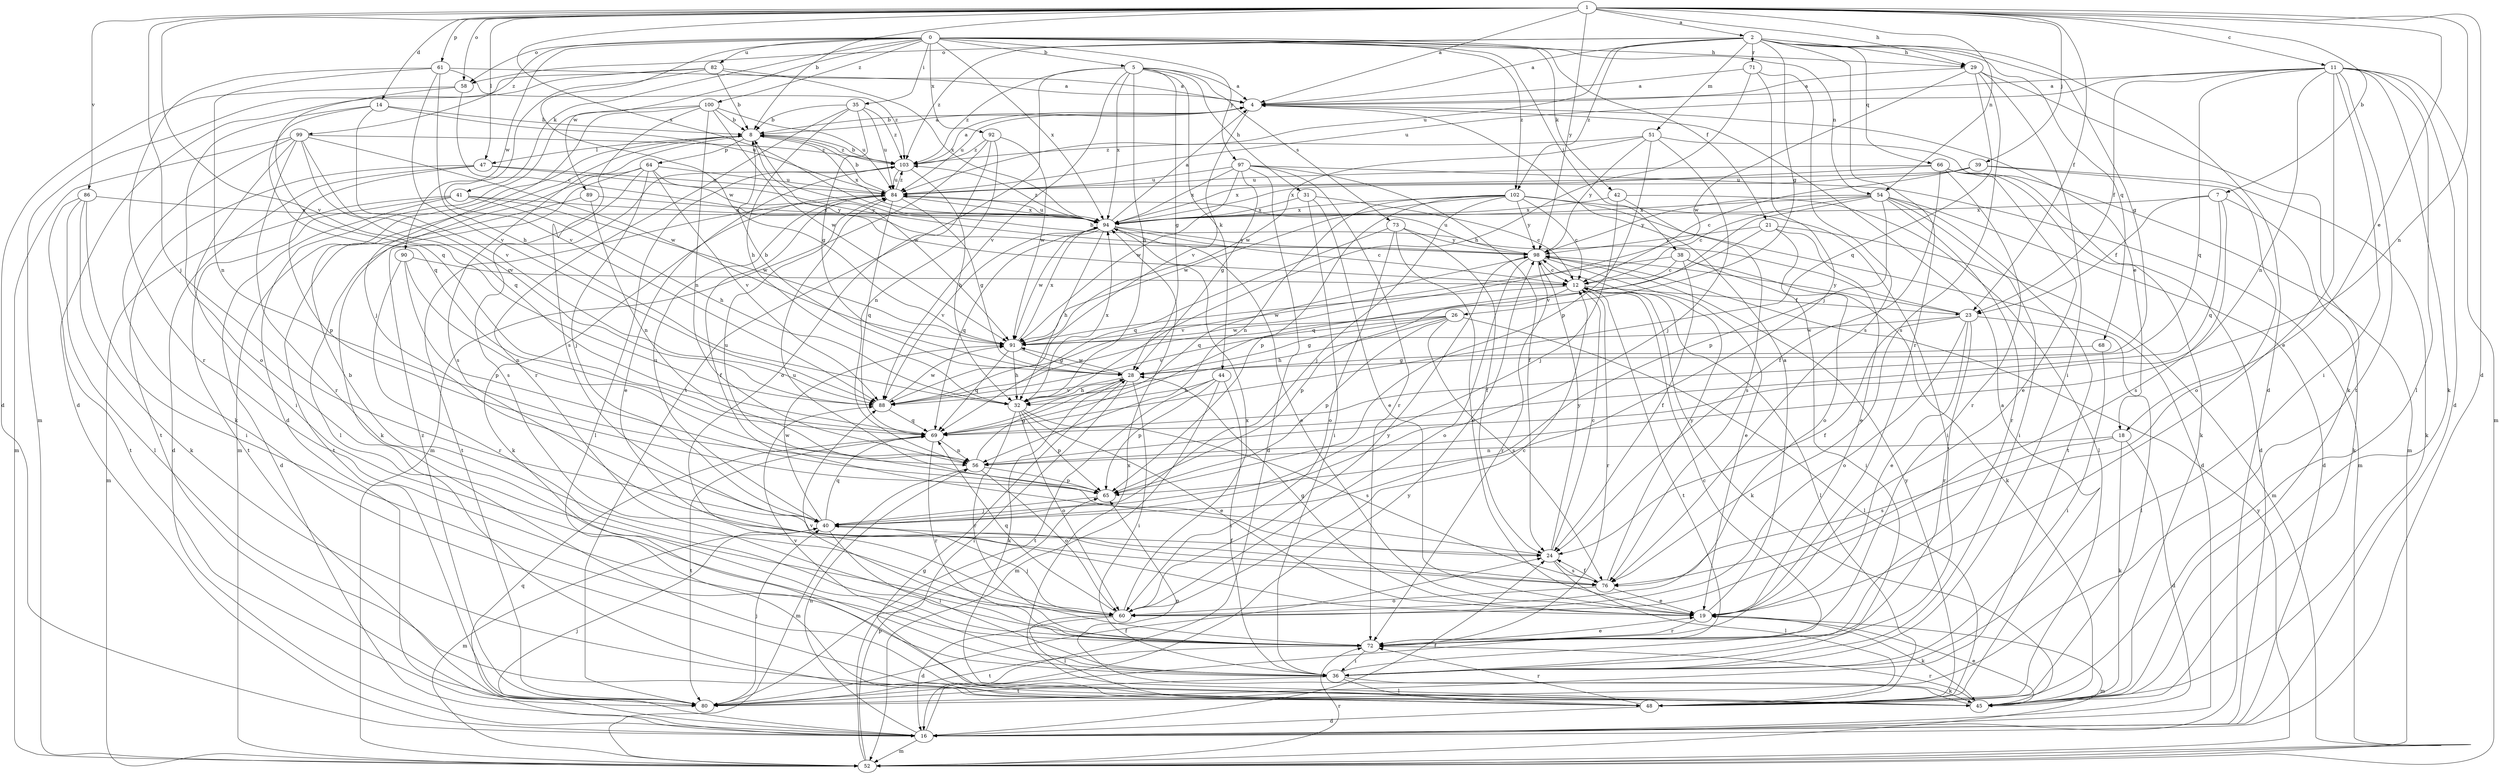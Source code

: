 strict digraph  {
0;
1;
2;
4;
5;
7;
8;
11;
12;
14;
16;
18;
19;
21;
23;
24;
26;
28;
29;
31;
32;
35;
36;
38;
39;
40;
41;
42;
44;
45;
47;
48;
51;
52;
54;
56;
58;
60;
61;
64;
65;
66;
68;
69;
71;
72;
73;
76;
80;
82;
84;
86;
88;
89;
90;
91;
92;
94;
97;
98;
99;
100;
102;
103;
0 -> 5  [label=b];
0 -> 21  [label=f];
0 -> 29  [label=h];
0 -> 35  [label=i];
0 -> 38  [label=j];
0 -> 41  [label=k];
0 -> 42  [label=k];
0 -> 54  [label=n];
0 -> 58  [label=o];
0 -> 82  [label=u];
0 -> 89  [label=w];
0 -> 90  [label=w];
0 -> 91  [label=w];
0 -> 92  [label=x];
0 -> 94  [label=x];
0 -> 97  [label=y];
0 -> 99  [label=z];
0 -> 100  [label=z];
0 -> 102  [label=z];
1 -> 2  [label=a];
1 -> 4  [label=a];
1 -> 7  [label=b];
1 -> 8  [label=b];
1 -> 11  [label=c];
1 -> 14  [label=d];
1 -> 16  [label=d];
1 -> 18  [label=e];
1 -> 23  [label=f];
1 -> 29  [label=h];
1 -> 39  [label=j];
1 -> 40  [label=j];
1 -> 47  [label=l];
1 -> 54  [label=n];
1 -> 56  [label=n];
1 -> 58  [label=o];
1 -> 61  [label=p];
1 -> 86  [label=v];
1 -> 88  [label=v];
1 -> 94  [label=x];
1 -> 98  [label=y];
2 -> 4  [label=a];
2 -> 16  [label=d];
2 -> 26  [label=g];
2 -> 28  [label=g];
2 -> 29  [label=h];
2 -> 51  [label=m];
2 -> 58  [label=o];
2 -> 66  [label=q];
2 -> 68  [label=q];
2 -> 71  [label=r];
2 -> 72  [label=r];
2 -> 84  [label=u];
2 -> 102  [label=z];
2 -> 103  [label=z];
4 -> 8  [label=b];
4 -> 18  [label=e];
4 -> 84  [label=u];
4 -> 88  [label=v];
5 -> 4  [label=a];
5 -> 28  [label=g];
5 -> 31  [label=h];
5 -> 32  [label=h];
5 -> 44  [label=k];
5 -> 73  [label=s];
5 -> 80  [label=t];
5 -> 88  [label=v];
5 -> 94  [label=x];
5 -> 103  [label=z];
7 -> 23  [label=f];
7 -> 45  [label=k];
7 -> 69  [label=q];
7 -> 76  [label=s];
7 -> 94  [label=x];
8 -> 4  [label=a];
8 -> 47  [label=l];
8 -> 52  [label=m];
8 -> 64  [label=p];
8 -> 76  [label=s];
8 -> 91  [label=w];
8 -> 94  [label=x];
8 -> 103  [label=z];
11 -> 4  [label=a];
11 -> 16  [label=d];
11 -> 19  [label=e];
11 -> 23  [label=f];
11 -> 36  [label=i];
11 -> 45  [label=k];
11 -> 48  [label=l];
11 -> 52  [label=m];
11 -> 56  [label=n];
11 -> 69  [label=q];
11 -> 80  [label=t];
11 -> 84  [label=u];
12 -> 23  [label=f];
12 -> 45  [label=k];
12 -> 48  [label=l];
12 -> 65  [label=p];
12 -> 72  [label=r];
12 -> 80  [label=t];
12 -> 91  [label=w];
14 -> 8  [label=b];
14 -> 60  [label=o];
14 -> 69  [label=q];
14 -> 84  [label=u];
14 -> 88  [label=v];
16 -> 24  [label=f];
16 -> 40  [label=j];
16 -> 52  [label=m];
16 -> 56  [label=n];
16 -> 69  [label=q];
16 -> 98  [label=y];
18 -> 16  [label=d];
18 -> 45  [label=k];
18 -> 56  [label=n];
18 -> 76  [label=s];
19 -> 4  [label=a];
19 -> 28  [label=g];
19 -> 45  [label=k];
19 -> 52  [label=m];
19 -> 72  [label=r];
21 -> 19  [label=e];
21 -> 52  [label=m];
21 -> 60  [label=o];
21 -> 69  [label=q];
21 -> 98  [label=y];
23 -> 8  [label=b];
23 -> 19  [label=e];
23 -> 24  [label=f];
23 -> 48  [label=l];
23 -> 60  [label=o];
23 -> 72  [label=r];
23 -> 91  [label=w];
23 -> 98  [label=y];
24 -> 12  [label=c];
24 -> 48  [label=l];
24 -> 76  [label=s];
24 -> 84  [label=u];
24 -> 98  [label=y];
26 -> 28  [label=g];
26 -> 32  [label=h];
26 -> 48  [label=l];
26 -> 65  [label=p];
26 -> 76  [label=s];
26 -> 88  [label=v];
26 -> 91  [label=w];
28 -> 8  [label=b];
28 -> 32  [label=h];
28 -> 36  [label=i];
28 -> 45  [label=k];
28 -> 48  [label=l];
28 -> 88  [label=v];
28 -> 91  [label=w];
29 -> 4  [label=a];
29 -> 36  [label=i];
29 -> 45  [label=k];
29 -> 69  [label=q];
29 -> 76  [label=s];
29 -> 91  [label=w];
31 -> 12  [label=c];
31 -> 19  [label=e];
31 -> 36  [label=i];
31 -> 94  [label=x];
32 -> 19  [label=e];
32 -> 60  [label=o];
32 -> 65  [label=p];
32 -> 72  [label=r];
32 -> 76  [label=s];
32 -> 94  [label=x];
35 -> 8  [label=b];
35 -> 28  [label=g];
35 -> 32  [label=h];
35 -> 72  [label=r];
35 -> 84  [label=u];
35 -> 103  [label=z];
36 -> 12  [label=c];
36 -> 45  [label=k];
36 -> 48  [label=l];
36 -> 80  [label=t];
36 -> 88  [label=v];
38 -> 12  [label=c];
38 -> 24  [label=f];
38 -> 36  [label=i];
38 -> 45  [label=k];
38 -> 88  [label=v];
39 -> 12  [label=c];
39 -> 45  [label=k];
39 -> 60  [label=o];
39 -> 84  [label=u];
39 -> 94  [label=x];
40 -> 24  [label=f];
40 -> 36  [label=i];
40 -> 52  [label=m];
40 -> 69  [label=q];
40 -> 84  [label=u];
40 -> 91  [label=w];
41 -> 16  [label=d];
41 -> 32  [label=h];
41 -> 52  [label=m];
41 -> 80  [label=t];
41 -> 91  [label=w];
41 -> 94  [label=x];
42 -> 40  [label=j];
42 -> 48  [label=l];
42 -> 76  [label=s];
42 -> 94  [label=x];
44 -> 32  [label=h];
44 -> 36  [label=i];
44 -> 52  [label=m];
44 -> 65  [label=p];
44 -> 80  [label=t];
45 -> 19  [label=e];
45 -> 65  [label=p];
45 -> 72  [label=r];
45 -> 94  [label=x];
47 -> 16  [label=d];
47 -> 65  [label=p];
47 -> 80  [label=t];
47 -> 84  [label=u];
47 -> 98  [label=y];
48 -> 4  [label=a];
48 -> 16  [label=d];
48 -> 72  [label=r];
48 -> 98  [label=y];
51 -> 40  [label=j];
51 -> 52  [label=m];
51 -> 65  [label=p];
51 -> 91  [label=w];
51 -> 98  [label=y];
51 -> 103  [label=z];
52 -> 28  [label=g];
52 -> 65  [label=p];
52 -> 72  [label=r];
52 -> 98  [label=y];
54 -> 12  [label=c];
54 -> 16  [label=d];
54 -> 36  [label=i];
54 -> 65  [label=p];
54 -> 72  [label=r];
54 -> 80  [label=t];
54 -> 88  [label=v];
54 -> 94  [label=x];
54 -> 98  [label=y];
56 -> 28  [label=g];
56 -> 52  [label=m];
56 -> 60  [label=o];
56 -> 65  [label=p];
58 -> 12  [label=c];
58 -> 16  [label=d];
58 -> 69  [label=q];
60 -> 8  [label=b];
60 -> 12  [label=c];
60 -> 16  [label=d];
60 -> 40  [label=j];
60 -> 48  [label=l];
60 -> 69  [label=q];
60 -> 94  [label=x];
60 -> 98  [label=y];
61 -> 4  [label=a];
61 -> 32  [label=h];
61 -> 56  [label=n];
61 -> 72  [label=r];
61 -> 88  [label=v];
61 -> 103  [label=z];
64 -> 40  [label=j];
64 -> 45  [label=k];
64 -> 48  [label=l];
64 -> 76  [label=s];
64 -> 84  [label=u];
64 -> 88  [label=v];
64 -> 98  [label=y];
65 -> 40  [label=j];
65 -> 84  [label=u];
66 -> 16  [label=d];
66 -> 19  [label=e];
66 -> 24  [label=f];
66 -> 45  [label=k];
66 -> 72  [label=r];
66 -> 84  [label=u];
66 -> 94  [label=x];
68 -> 28  [label=g];
68 -> 36  [label=i];
69 -> 56  [label=n];
69 -> 72  [label=r];
69 -> 80  [label=t];
71 -> 4  [label=a];
71 -> 32  [label=h];
71 -> 40  [label=j];
71 -> 76  [label=s];
72 -> 19  [label=e];
72 -> 36  [label=i];
72 -> 80  [label=t];
72 -> 88  [label=v];
73 -> 19  [label=e];
73 -> 24  [label=f];
73 -> 60  [label=o];
73 -> 69  [label=q];
73 -> 98  [label=y];
76 -> 19  [label=e];
76 -> 24  [label=f];
76 -> 60  [label=o];
76 -> 98  [label=y];
80 -> 24  [label=f];
80 -> 40  [label=j];
80 -> 103  [label=z];
82 -> 4  [label=a];
82 -> 8  [label=b];
82 -> 16  [label=d];
82 -> 52  [label=m];
82 -> 88  [label=v];
82 -> 94  [label=x];
84 -> 8  [label=b];
84 -> 24  [label=f];
84 -> 28  [label=g];
84 -> 45  [label=k];
84 -> 69  [label=q];
84 -> 80  [label=t];
84 -> 94  [label=x];
84 -> 103  [label=z];
86 -> 36  [label=i];
86 -> 45  [label=k];
86 -> 48  [label=l];
86 -> 80  [label=t];
86 -> 94  [label=x];
88 -> 69  [label=q];
88 -> 91  [label=w];
89 -> 56  [label=n];
89 -> 80  [label=t];
89 -> 94  [label=x];
90 -> 12  [label=c];
90 -> 56  [label=n];
90 -> 65  [label=p];
90 -> 72  [label=r];
91 -> 28  [label=g];
91 -> 32  [label=h];
91 -> 69  [label=q];
91 -> 94  [label=x];
92 -> 52  [label=m];
92 -> 56  [label=n];
92 -> 60  [label=o];
92 -> 91  [label=w];
92 -> 103  [label=z];
94 -> 4  [label=a];
94 -> 12  [label=c];
94 -> 19  [label=e];
94 -> 32  [label=h];
94 -> 69  [label=q];
94 -> 84  [label=u];
94 -> 88  [label=v];
94 -> 91  [label=w];
94 -> 98  [label=y];
94 -> 103  [label=z];
97 -> 16  [label=d];
97 -> 24  [label=f];
97 -> 28  [label=g];
97 -> 52  [label=m];
97 -> 72  [label=r];
97 -> 84  [label=u];
97 -> 91  [label=w];
97 -> 94  [label=x];
98 -> 12  [label=c];
98 -> 19  [label=e];
98 -> 60  [label=o];
98 -> 69  [label=q];
98 -> 72  [label=r];
98 -> 84  [label=u];
99 -> 36  [label=i];
99 -> 45  [label=k];
99 -> 52  [label=m];
99 -> 69  [label=q];
99 -> 72  [label=r];
99 -> 88  [label=v];
99 -> 91  [label=w];
99 -> 103  [label=z];
100 -> 8  [label=b];
100 -> 16  [label=d];
100 -> 40  [label=j];
100 -> 56  [label=n];
100 -> 76  [label=s];
100 -> 84  [label=u];
100 -> 91  [label=w];
102 -> 12  [label=c];
102 -> 16  [label=d];
102 -> 36  [label=i];
102 -> 40  [label=j];
102 -> 56  [label=n];
102 -> 65  [label=p];
102 -> 91  [label=w];
102 -> 94  [label=x];
102 -> 98  [label=y];
103 -> 4  [label=a];
103 -> 8  [label=b];
103 -> 19  [label=e];
103 -> 32  [label=h];
103 -> 48  [label=l];
103 -> 84  [label=u];
}
